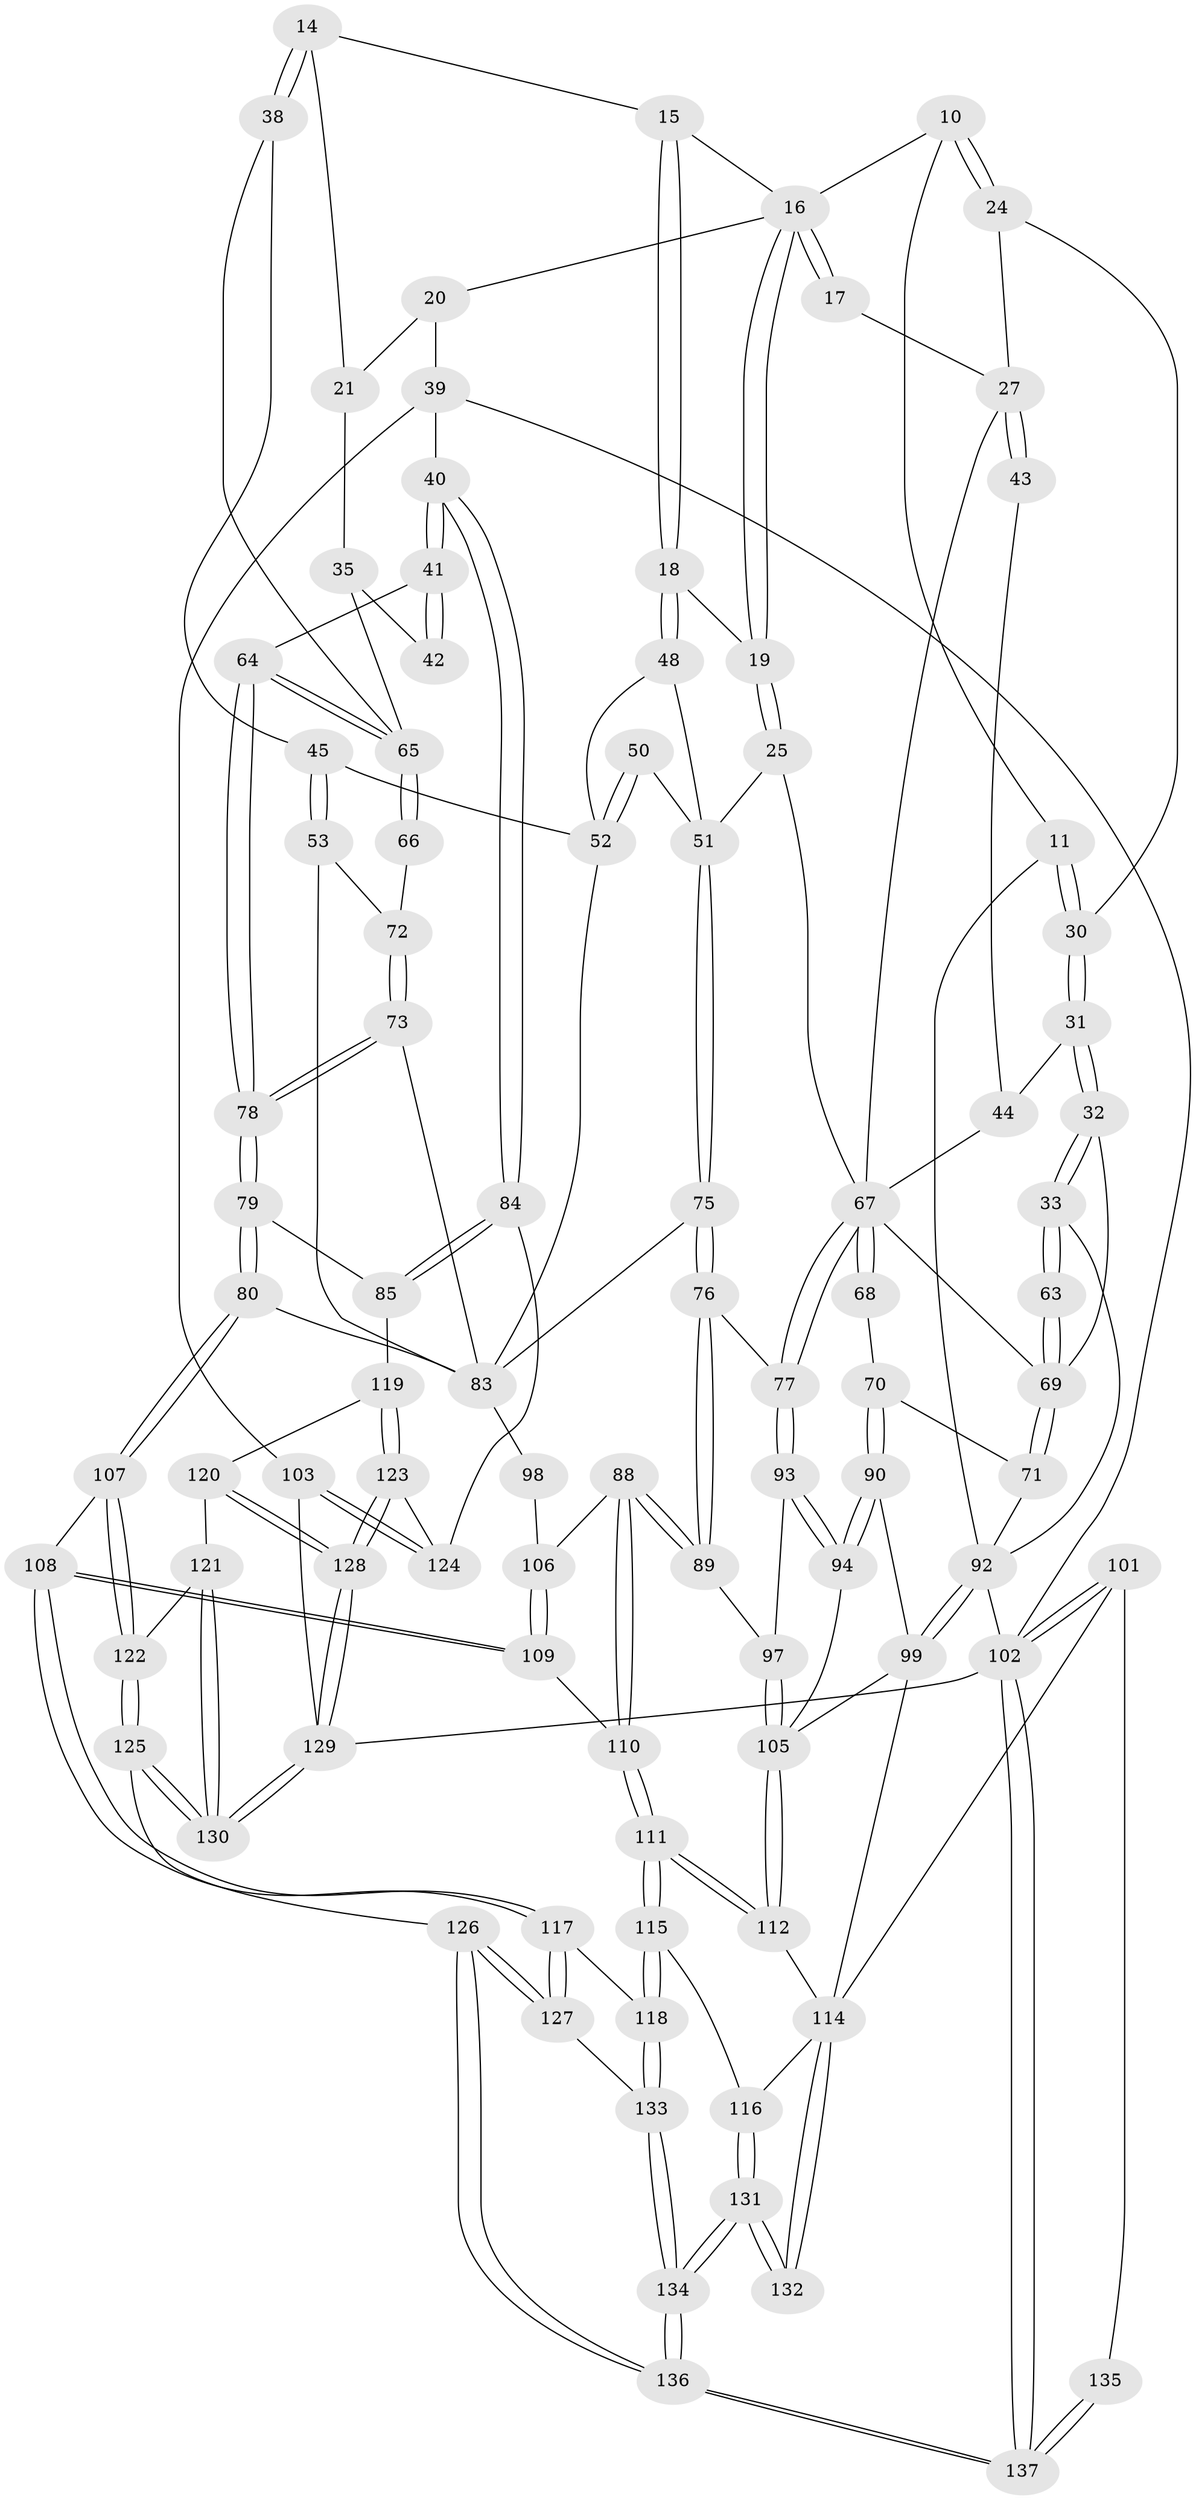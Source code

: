 // original degree distribution, {3: 0.021897810218978103, 4: 0.25547445255474455, 6: 0.24817518248175183, 5: 0.4744525547445255}
// Generated by graph-tools (version 1.1) at 2025/06/03/04/25 22:06:07]
// undirected, 95 vertices, 223 edges
graph export_dot {
graph [start="1"]
  node [color=gray90,style=filled];
  10 [pos="+0.20640511663674216+0.13411600867222118"];
  11 [pos="+0.11819924509253651+0.13461448456598651"];
  14 [pos="+0.7054673860207958+0.16829814313151173"];
  15 [pos="+0.6101861884770963+0.13932530340670934"];
  16 [pos="+0.4347358852028736+0.13984175293813345",super="+2+3+1+9"];
  17 [pos="+0.29321929778877187+0.1360549575663977"];
  18 [pos="+0.52963786659827+0.19715100416713074"];
  19 [pos="+0.4360246068851582+0.14380275129728673"];
  20 [pos="+0.9538056267573747+0.13677621762797876",super="+5"];
  21 [pos="+0.8912304420984053+0.12529371788113713",super="+13"];
  24 [pos="+0.21735670236447366+0.20380302898391428"];
  25 [pos="+0.3450786962785065+0.2969087186326829"];
  27 [pos="+0.31606971007213813+0.2693749660328229",super="+22+23"];
  30 [pos="+0.13521835629845577+0.20179516933318467"];
  31 [pos="+0.12647004638746542+0.22442384600553422"];
  32 [pos="+0.019822791765049783+0.2653967136329549"];
  33 [pos="+0+0.2513972919605648"];
  35 [pos="+0.8130391463830412+0.2447350210038779",super="+34"];
  38 [pos="+0.7169627654475518+0.21295347863588635"];
  39 [pos="+1+0.244398262365312",super="+6"];
  40 [pos="+1+0.33847893409727214"];
  41 [pos="+1+0.33957743245136757"];
  42 [pos="+0.9604748942066554+0.2773433614631322"];
  43 [pos="+0.22830480435989856+0.2242235331732671"];
  44 [pos="+0.16694967950208106+0.2879564806868272"];
  45 [pos="+0.5947068774056314+0.2668177406458732"];
  48 [pos="+0.5322033202738936+0.20891033003821666"];
  50 [pos="+0.49272845099366075+0.405425460237181"];
  51 [pos="+0.4725759080415842+0.3976157098841052",super="+49"];
  52 [pos="+0.5110041364312794+0.4171551268828713",super="+46+47"];
  53 [pos="+0.6356417361051676+0.33509557336734225"];
  63 [pos="+0.06576305348083586+0.39489408731958414"];
  64 [pos="+0.8687407064858337+0.411651966282983"];
  65 [pos="+0.8641748531796961+0.40559498205097794",super="+36+37"];
  66 [pos="+0.7637096760097838+0.3758522794178831",super="+56"];
  67 [pos="+0.24651504945108113+0.4538529351931883",super="+62+26+58+59"];
  68 [pos="+0.19468671326389683+0.44824771605167835"];
  69 [pos="+0.08631437814796843+0.45084688423040925",super="+60+61"];
  70 [pos="+0.0935761144088354+0.4667716024453246"];
  71 [pos="+0.0873315600644192+0.4620772522828181"];
  72 [pos="+0.7029892184512488+0.3735939190468803",super="+57"];
  73 [pos="+0.7021275385135047+0.4363228573786442"];
  75 [pos="+0.35413127265589195+0.4846393433691851"];
  76 [pos="+0.2703770944490431+0.48142016184808567"];
  77 [pos="+0.25377149675030797+0.4650805734556259"];
  78 [pos="+0.7842824010970005+0.5829885218042403"];
  79 [pos="+0.7804484819771526+0.6158599649521117"];
  80 [pos="+0.6428117986204411+0.6522826959277006"];
  83 [pos="+0.3885843513615267+0.525173703859402",super="+82"];
  84 [pos="+1+0.6646738925525101"];
  85 [pos="+0.7857111824852004+0.6193570738377325"];
  88 [pos="+0.3039143558821114+0.657510060366989"];
  89 [pos="+0.2917577012784344+0.6281776524162306"];
  90 [pos="+0.09259945710578496+0.480897291184003"];
  92 [pos="+0+0.6085357132367157",super="+74+29+28+12"];
  93 [pos="+0.17478839586921247+0.5761834606126071"];
  94 [pos="+0.10836833961972323+0.5993401948206923"];
  97 [pos="+0.22153358642987228+0.6040788925798593"];
  98 [pos="+0.5176626662314986+0.601972821801827",super="+86"];
  99 [pos="+0+0.6348541046063366",super="+96+91"];
  101 [pos="+0+1"];
  102 [pos="+0+1",super="+7"];
  103 [pos="+1+1"];
  105 [pos="+0.09715239781999227+0.6410358949411649",super="+95"];
  106 [pos="+0.39347454686098526+0.6553241766282104",super="+87"];
  107 [pos="+0.5905643543442074+0.7557508151672724"];
  108 [pos="+0.5291267489458816+0.7997649053570812"];
  109 [pos="+0.46035547920224174+0.7454639102013121"];
  110 [pos="+0.28919674185919486+0.6919521622003995"];
  111 [pos="+0.23881610197289146+0.7764412564068783"];
  112 [pos="+0.1073940901639972+0.663918611726705"];
  114 [pos="+0+0.8161587782818504",super="+113+100"];
  115 [pos="+0.23904386147936552+0.7828528373545618"];
  116 [pos="+0.14727284537411064+0.845529150661689"];
  117 [pos="+0.5018487311095035+0.8327663318063127"];
  118 [pos="+0.30184133907636446+0.8428696300100826"];
  119 [pos="+0.7909272392902916+0.6410858313909868"];
  120 [pos="+0.7449695714898554+0.8936596270682867"];
  121 [pos="+0.7391674542182964+0.8933550793517575"];
  122 [pos="+0.6795225821492367+0.8864835020779424"];
  123 [pos="+0.8775379397373061+0.8819350557360023"];
  124 [pos="+0.8887315962492671+0.8794420279166598",super="+104"];
  125 [pos="+0.5871138812888063+1"];
  126 [pos="+0.5474172169545385+1"];
  127 [pos="+0.5208495011698144+1"];
  128 [pos="+0.8457724445532828+0.9376879712927183"];
  129 [pos="+0.856592319125621+1"];
  130 [pos="+0.6521335521210557+1"];
  131 [pos="+0.10725924860114425+0.8882223478070099"];
  132 [pos="+0.10134115742129932+0.888700750428518"];
  133 [pos="+0.30507359454193855+0.8987130977892143"];
  134 [pos="+0.20524634315587298+1"];
  135 [pos="+0.040184352257582906+0.9653499242987994"];
  136 [pos="+0.20468888865222074+1"];
  137 [pos="+0+1"];
  10 -- 11;
  10 -- 24;
  10 -- 24;
  10 -- 16;
  11 -- 30;
  11 -- 30;
  11 -- 92;
  14 -- 15;
  14 -- 38;
  14 -- 38;
  14 -- 21;
  15 -- 18;
  15 -- 18;
  15 -- 16;
  16 -- 17 [weight=2];
  16 -- 17;
  16 -- 19;
  16 -- 19;
  16 -- 20;
  17 -- 27;
  18 -- 19;
  18 -- 48;
  18 -- 48;
  19 -- 25;
  19 -- 25;
  20 -- 21 [weight=2];
  20 -- 39 [weight=2];
  21 -- 35;
  24 -- 30;
  24 -- 27;
  25 -- 67;
  25 -- 51;
  27 -- 43 [weight=2];
  27 -- 43;
  27 -- 67;
  30 -- 31;
  30 -- 31;
  31 -- 32;
  31 -- 32;
  31 -- 44;
  32 -- 33;
  32 -- 33;
  32 -- 69;
  33 -- 63;
  33 -- 63;
  33 -- 92;
  35 -- 42 [weight=2];
  35 -- 65;
  38 -- 45;
  38 -- 65;
  39 -- 40;
  39 -- 103;
  39 -- 102;
  40 -- 41;
  40 -- 41;
  40 -- 84;
  40 -- 84;
  41 -- 42;
  41 -- 42;
  41 -- 64;
  43 -- 44;
  44 -- 67;
  45 -- 53;
  45 -- 53;
  45 -- 52;
  48 -- 52;
  48 -- 51;
  50 -- 51;
  50 -- 52 [weight=2];
  50 -- 52;
  51 -- 75;
  51 -- 75;
  52 -- 83;
  53 -- 72;
  53 -- 83;
  63 -- 69 [weight=2];
  63 -- 69;
  64 -- 65;
  64 -- 65;
  64 -- 78;
  64 -- 78;
  65 -- 66 [weight=2];
  65 -- 66;
  66 -- 72 [weight=2];
  67 -- 68 [weight=2];
  67 -- 68;
  67 -- 77;
  67 -- 77;
  67 -- 69;
  68 -- 70;
  69 -- 71;
  69 -- 71;
  70 -- 71;
  70 -- 90;
  70 -- 90;
  71 -- 92;
  72 -- 73;
  72 -- 73;
  73 -- 78;
  73 -- 78;
  73 -- 83;
  75 -- 76;
  75 -- 76;
  75 -- 83;
  76 -- 77;
  76 -- 89;
  76 -- 89;
  77 -- 93;
  77 -- 93;
  78 -- 79;
  78 -- 79;
  79 -- 80;
  79 -- 80;
  79 -- 85;
  80 -- 107;
  80 -- 107;
  80 -- 83;
  83 -- 98 [weight=2];
  84 -- 85;
  84 -- 85;
  84 -- 124;
  85 -- 119;
  88 -- 89;
  88 -- 89;
  88 -- 110;
  88 -- 110;
  88 -- 106;
  89 -- 97;
  90 -- 94;
  90 -- 94;
  90 -- 99;
  92 -- 99 [weight=2];
  92 -- 99;
  92 -- 102 [weight=2];
  93 -- 94;
  93 -- 94;
  93 -- 97;
  94 -- 105;
  97 -- 105;
  97 -- 105;
  98 -- 106 [weight=2];
  99 -- 105;
  99 -- 114;
  101 -- 102;
  101 -- 102;
  101 -- 135;
  101 -- 114;
  102 -- 129;
  102 -- 137;
  102 -- 137;
  103 -- 124 [weight=2];
  103 -- 124;
  103 -- 129;
  105 -- 112;
  105 -- 112;
  106 -- 109;
  106 -- 109;
  107 -- 108;
  107 -- 122;
  107 -- 122;
  108 -- 109;
  108 -- 109;
  108 -- 117;
  108 -- 117;
  109 -- 110;
  110 -- 111;
  110 -- 111;
  111 -- 112;
  111 -- 112;
  111 -- 115;
  111 -- 115;
  112 -- 114;
  114 -- 132;
  114 -- 132;
  114 -- 116;
  115 -- 116;
  115 -- 118;
  115 -- 118;
  116 -- 131;
  116 -- 131;
  117 -- 118;
  117 -- 127;
  117 -- 127;
  118 -- 133;
  118 -- 133;
  119 -- 120;
  119 -- 123;
  119 -- 123;
  120 -- 121;
  120 -- 128;
  120 -- 128;
  121 -- 122;
  121 -- 130;
  121 -- 130;
  122 -- 125;
  122 -- 125;
  123 -- 124;
  123 -- 128;
  123 -- 128;
  125 -- 126;
  125 -- 130;
  125 -- 130;
  126 -- 127;
  126 -- 127;
  126 -- 136;
  126 -- 136;
  127 -- 133;
  128 -- 129;
  128 -- 129;
  129 -- 130;
  129 -- 130;
  131 -- 132;
  131 -- 132;
  131 -- 134;
  131 -- 134;
  133 -- 134;
  133 -- 134;
  134 -- 136;
  134 -- 136;
  135 -- 137;
  135 -- 137;
  136 -- 137;
  136 -- 137;
}

